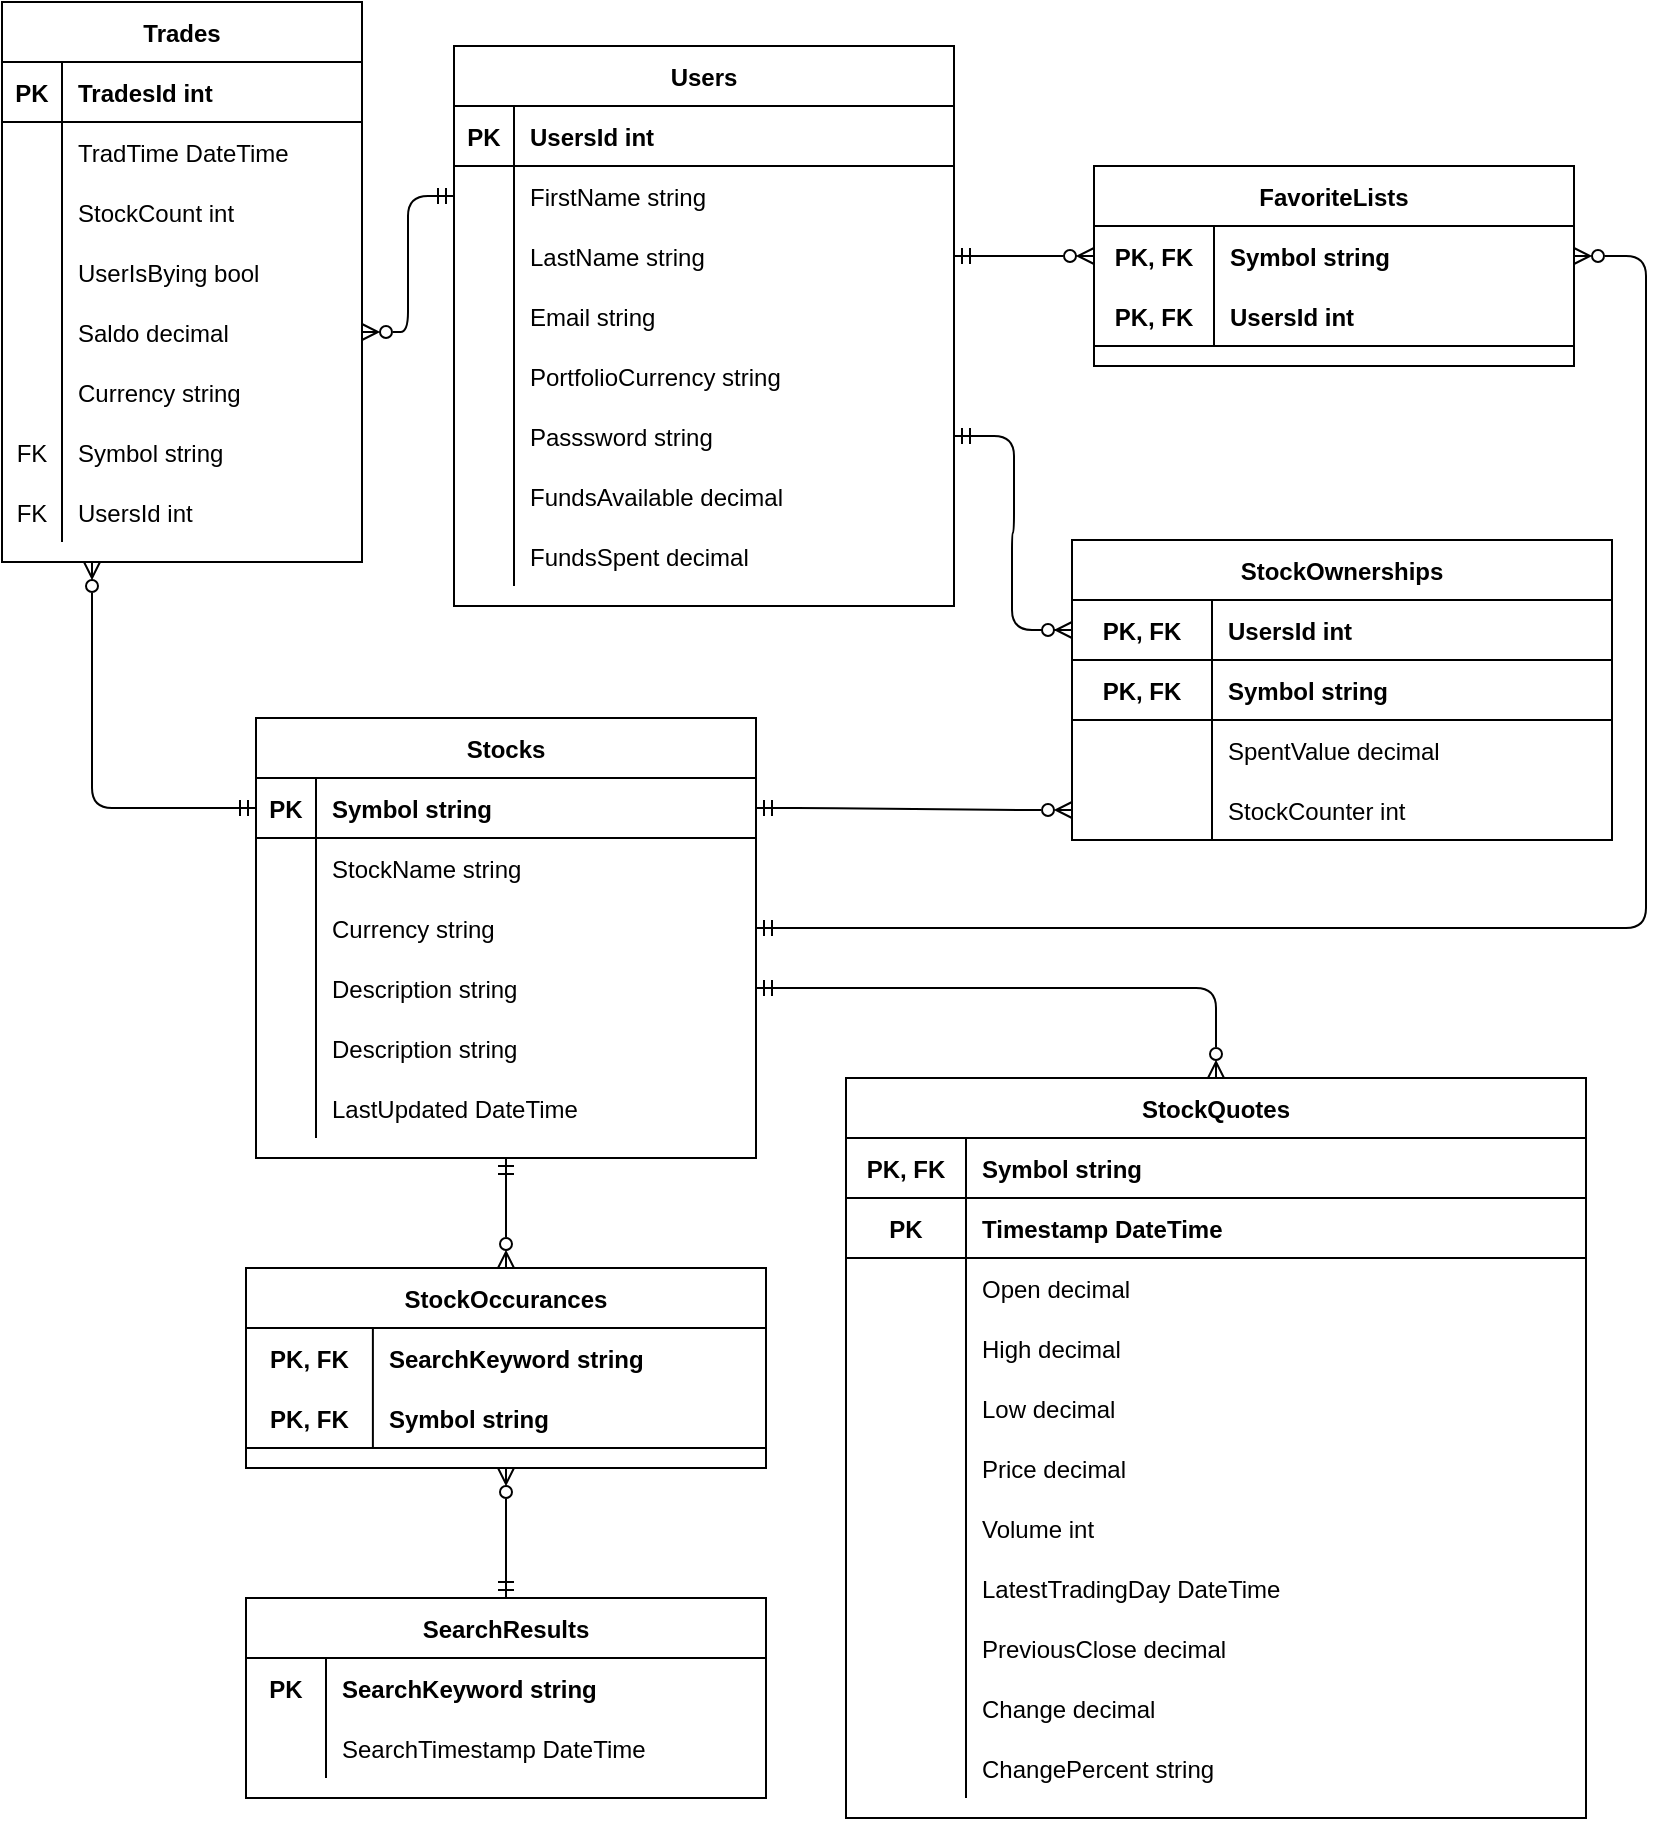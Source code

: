 <mxfile version="19.0.2" type="device" pages="3"><diagram id="R2lEEEUBdFMjLlhIrx00" name="Page-1"><mxGraphModel dx="1328" dy="948" grid="0" gridSize="10" guides="1" tooltips="1" connect="1" arrows="1" fold="1" page="1" pageScale="1" pageWidth="850" pageHeight="1100" math="0" shadow="0" extFonts="Permanent Marker^https://fonts.googleapis.com/css?family=Permanent+Marker"><root><mxCell id="0"/><mxCell id="1" parent="0"/><mxCell id="C-vyLk0tnHw3VtMMgP7b-1" value="" style="edgeStyle=entityRelationEdgeStyle;endArrow=ERzeroToMany;startArrow=ERmandOne;endFill=1;startFill=0;entryX=0;entryY=0.5;entryDx=0;entryDy=0;fontStyle=0;exitX=1;exitY=0.5;exitDx=0;exitDy=0;" parent="1" source="-KyEF3oeUORso4p4i2P6-8" target="C-vyLk0tnHw3VtMMgP7b-3" edge="1"><mxGeometry width="100" height="100" relative="1" as="geometry"><mxPoint x="437" y="683" as="sourcePoint"/><mxPoint x="537" y="583" as="targetPoint"/></mxGeometry></mxCell><mxCell id="C-vyLk0tnHw3VtMMgP7b-12" value="" style="edgeStyle=entityRelationEdgeStyle;endArrow=ERmandOne;startArrow=ERzeroToMany;endFill=0;startFill=0;fontStyle=0;exitX=0;exitY=0.5;exitDx=0;exitDy=0;entryX=1;entryY=0.5;entryDx=0;entryDy=0;" parent="1" source="C-vyLk0tnHw3VtMMgP7b-6" target="C-vyLk0tnHw3VtMMgP7b-14" edge="1"><mxGeometry width="100" height="100" relative="1" as="geometry"><mxPoint x="497" y="143" as="sourcePoint"/><mxPoint x="557" y="168" as="targetPoint"/></mxGeometry></mxCell><mxCell id="C-vyLk0tnHw3VtMMgP7b-2" value="StockOwnerships" style="shape=table;startSize=30;container=1;collapsible=1;childLayout=tableLayout;fixedRows=1;rowLines=0;fontStyle=1;align=center;resizeLast=1;" parent="1" vertex="1"><mxGeometry x="550" y="324" width="270" height="150" as="geometry"/></mxCell><mxCell id="C-vyLk0tnHw3VtMMgP7b-3" value="" style="shape=partialRectangle;collapsible=0;dropTarget=0;pointerEvents=0;fillColor=none;points=[[0,0.5],[1,0.5]];portConstraint=eastwest;top=0;left=0;right=0;bottom=1;fontStyle=0" parent="C-vyLk0tnHw3VtMMgP7b-2" vertex="1"><mxGeometry y="30" width="270" height="30" as="geometry"/></mxCell><mxCell id="C-vyLk0tnHw3VtMMgP7b-4" value="PK, FK" style="shape=partialRectangle;overflow=hidden;connectable=0;fillColor=none;top=0;left=0;bottom=0;right=0;fontStyle=1;" parent="C-vyLk0tnHw3VtMMgP7b-3" vertex="1"><mxGeometry width="70" height="30" as="geometry"><mxRectangle width="70" height="30" as="alternateBounds"/></mxGeometry></mxCell><mxCell id="C-vyLk0tnHw3VtMMgP7b-5" value="UsersId int " style="shape=partialRectangle;overflow=hidden;connectable=0;fillColor=none;top=0;left=0;bottom=0;right=0;align=left;spacingLeft=6;fontStyle=1;" parent="C-vyLk0tnHw3VtMMgP7b-3" vertex="1"><mxGeometry x="70" width="200" height="30" as="geometry"><mxRectangle width="200" height="30" as="alternateBounds"/></mxGeometry></mxCell><mxCell id="0sE5s144yUftGXnae3uS-11" value="" style="shape=tableRow;horizontal=0;startSize=0;swimlaneHead=0;swimlaneBody=0;fillColor=none;collapsible=0;dropTarget=0;points=[[0,0.5],[1,0.5]];portConstraint=eastwest;top=0;left=0;right=0;bottom=1;fontStyle=0" parent="C-vyLk0tnHw3VtMMgP7b-2" vertex="1"><mxGeometry y="60" width="270" height="30" as="geometry"/></mxCell><mxCell id="0sE5s144yUftGXnae3uS-12" value="PK, FK" style="shape=partialRectangle;connectable=0;fillColor=none;top=0;left=0;bottom=0;right=0;fontStyle=1;overflow=hidden;" parent="0sE5s144yUftGXnae3uS-11" vertex="1"><mxGeometry width="70" height="30" as="geometry"><mxRectangle width="70" height="30" as="alternateBounds"/></mxGeometry></mxCell><mxCell id="0sE5s144yUftGXnae3uS-13" value="Symbol string" style="shape=partialRectangle;connectable=0;fillColor=none;top=0;left=0;bottom=0;right=0;align=left;spacingLeft=6;fontStyle=1;overflow=hidden;" parent="0sE5s144yUftGXnae3uS-11" vertex="1"><mxGeometry x="70" width="200" height="30" as="geometry"><mxRectangle width="200" height="30" as="alternateBounds"/></mxGeometry></mxCell><mxCell id="JmDh6k2Uh4PCVUrf1C8d-2" value="" style="shape=tableRow;horizontal=0;startSize=0;swimlaneHead=0;swimlaneBody=0;fillColor=none;collapsible=0;dropTarget=0;points=[[0,0.5],[1,0.5]];portConstraint=eastwest;top=0;left=0;right=0;bottom=0;fontStyle=0" parent="C-vyLk0tnHw3VtMMgP7b-2" vertex="1"><mxGeometry y="90" width="270" height="30" as="geometry"/></mxCell><mxCell id="JmDh6k2Uh4PCVUrf1C8d-3" value="" style="shape=partialRectangle;connectable=0;fillColor=none;top=0;left=0;bottom=0;right=0;editable=1;overflow=hidden;fontStyle=0" parent="JmDh6k2Uh4PCVUrf1C8d-2" vertex="1"><mxGeometry width="70" height="30" as="geometry"><mxRectangle width="70" height="30" as="alternateBounds"/></mxGeometry></mxCell><mxCell id="JmDh6k2Uh4PCVUrf1C8d-4" value="SpentValue decimal" style="shape=partialRectangle;connectable=0;fillColor=none;top=0;left=0;bottom=0;right=0;align=left;spacingLeft=6;overflow=hidden;fontStyle=0" parent="JmDh6k2Uh4PCVUrf1C8d-2" vertex="1"><mxGeometry x="70" width="200" height="30" as="geometry"><mxRectangle width="200" height="30" as="alternateBounds"/></mxGeometry></mxCell><mxCell id="C-vyLk0tnHw3VtMMgP7b-6" value="" style="shape=partialRectangle;collapsible=0;dropTarget=0;pointerEvents=0;fillColor=none;points=[[0,0.5],[1,0.5]];portConstraint=eastwest;top=0;left=0;right=0;bottom=0;fontStyle=0" parent="C-vyLk0tnHw3VtMMgP7b-2" vertex="1"><mxGeometry y="120" width="270" height="30" as="geometry"/></mxCell><mxCell id="C-vyLk0tnHw3VtMMgP7b-7" value="" style="shape=partialRectangle;overflow=hidden;connectable=0;fillColor=none;top=0;left=0;bottom=0;right=0;fontStyle=0" parent="C-vyLk0tnHw3VtMMgP7b-6" vertex="1"><mxGeometry width="70" height="30" as="geometry"><mxRectangle width="70" height="30" as="alternateBounds"/></mxGeometry></mxCell><mxCell id="C-vyLk0tnHw3VtMMgP7b-8" value="StockCounter int" style="shape=partialRectangle;overflow=hidden;connectable=0;fillColor=none;top=0;left=0;bottom=0;right=0;align=left;spacingLeft=6;fontStyle=0" parent="C-vyLk0tnHw3VtMMgP7b-6" vertex="1"><mxGeometry x="70" width="200" height="30" as="geometry"><mxRectangle width="200" height="30" as="alternateBounds"/></mxGeometry></mxCell><mxCell id="C-vyLk0tnHw3VtMMgP7b-13" value="Stocks" style="shape=table;startSize=30;container=1;collapsible=1;childLayout=tableLayout;fixedRows=1;rowLines=0;fontStyle=1;align=center;resizeLast=1;" parent="1" vertex="1"><mxGeometry x="142" y="413" width="250" height="220" as="geometry"/></mxCell><mxCell id="C-vyLk0tnHw3VtMMgP7b-14" value="" style="shape=partialRectangle;collapsible=0;dropTarget=0;pointerEvents=0;fillColor=none;points=[[0,0.5],[1,0.5]];portConstraint=eastwest;top=0;left=0;right=0;bottom=1;fontStyle=0" parent="C-vyLk0tnHw3VtMMgP7b-13" vertex="1"><mxGeometry y="30" width="250" height="30" as="geometry"/></mxCell><mxCell id="C-vyLk0tnHw3VtMMgP7b-15" value="PK" style="shape=partialRectangle;overflow=hidden;connectable=0;fillColor=none;top=0;left=0;bottom=0;right=0;fontStyle=1;" parent="C-vyLk0tnHw3VtMMgP7b-14" vertex="1"><mxGeometry width="30" height="30" as="geometry"><mxRectangle width="30" height="30" as="alternateBounds"/></mxGeometry></mxCell><mxCell id="C-vyLk0tnHw3VtMMgP7b-16" value="Symbol string" style="shape=partialRectangle;overflow=hidden;connectable=0;fillColor=none;top=0;left=0;bottom=0;right=0;align=left;spacingLeft=6;fontStyle=1;" parent="C-vyLk0tnHw3VtMMgP7b-14" vertex="1"><mxGeometry x="30" width="220" height="30" as="geometry"><mxRectangle width="220" height="30" as="alternateBounds"/></mxGeometry></mxCell><mxCell id="C-vyLk0tnHw3VtMMgP7b-17" value="" style="shape=partialRectangle;collapsible=0;dropTarget=0;pointerEvents=0;fillColor=none;points=[[0,0.5],[1,0.5]];portConstraint=eastwest;top=0;left=0;right=0;bottom=0;fontStyle=0" parent="C-vyLk0tnHw3VtMMgP7b-13" vertex="1"><mxGeometry y="60" width="250" height="30" as="geometry"/></mxCell><mxCell id="C-vyLk0tnHw3VtMMgP7b-18" value="" style="shape=partialRectangle;overflow=hidden;connectable=0;fillColor=none;top=0;left=0;bottom=0;right=0;fontStyle=0" parent="C-vyLk0tnHw3VtMMgP7b-17" vertex="1"><mxGeometry width="30" height="30" as="geometry"><mxRectangle width="30" height="30" as="alternateBounds"/></mxGeometry></mxCell><mxCell id="C-vyLk0tnHw3VtMMgP7b-19" value="StockName string" style="shape=partialRectangle;overflow=hidden;connectable=0;fillColor=none;top=0;left=0;bottom=0;right=0;align=left;spacingLeft=6;fontStyle=0" parent="C-vyLk0tnHw3VtMMgP7b-17" vertex="1"><mxGeometry x="30" width="220" height="30" as="geometry"><mxRectangle width="220" height="30" as="alternateBounds"/></mxGeometry></mxCell><mxCell id="JmDh6k2Uh4PCVUrf1C8d-5" value="" style="shape=tableRow;horizontal=0;startSize=0;swimlaneHead=0;swimlaneBody=0;fillColor=none;collapsible=0;dropTarget=0;points=[[0,0.5],[1,0.5]];portConstraint=eastwest;top=0;left=0;right=0;bottom=0;fontStyle=0" parent="C-vyLk0tnHw3VtMMgP7b-13" vertex="1"><mxGeometry y="90" width="250" height="30" as="geometry"/></mxCell><mxCell id="JmDh6k2Uh4PCVUrf1C8d-6" value="" style="shape=partialRectangle;connectable=0;fillColor=none;top=0;left=0;bottom=0;right=0;editable=1;overflow=hidden;fontStyle=0" parent="JmDh6k2Uh4PCVUrf1C8d-5" vertex="1"><mxGeometry width="30" height="30" as="geometry"><mxRectangle width="30" height="30" as="alternateBounds"/></mxGeometry></mxCell><mxCell id="JmDh6k2Uh4PCVUrf1C8d-7" value="Currency string" style="shape=partialRectangle;connectable=0;fillColor=none;top=0;left=0;bottom=0;right=0;align=left;spacingLeft=6;overflow=hidden;fontStyle=0" parent="JmDh6k2Uh4PCVUrf1C8d-5" vertex="1"><mxGeometry x="30" width="220" height="30" as="geometry"><mxRectangle width="220" height="30" as="alternateBounds"/></mxGeometry></mxCell><mxCell id="C-vyLk0tnHw3VtMMgP7b-20" value="" style="shape=partialRectangle;collapsible=0;dropTarget=0;pointerEvents=0;fillColor=none;points=[[0,0.5],[1,0.5]];portConstraint=eastwest;top=0;left=0;right=0;bottom=0;fontStyle=0" parent="C-vyLk0tnHw3VtMMgP7b-13" vertex="1"><mxGeometry y="120" width="250" height="30" as="geometry"/></mxCell><mxCell id="C-vyLk0tnHw3VtMMgP7b-21" value="" style="shape=partialRectangle;overflow=hidden;connectable=0;fillColor=none;top=0;left=0;bottom=0;right=0;fontStyle=0" parent="C-vyLk0tnHw3VtMMgP7b-20" vertex="1"><mxGeometry width="30" height="30" as="geometry"><mxRectangle width="30" height="30" as="alternateBounds"/></mxGeometry></mxCell><mxCell id="C-vyLk0tnHw3VtMMgP7b-22" value="Description string" style="shape=partialRectangle;overflow=hidden;connectable=0;fillColor=none;top=0;left=0;bottom=0;right=0;align=left;spacingLeft=6;fontStyle=0" parent="C-vyLk0tnHw3VtMMgP7b-20" vertex="1"><mxGeometry x="30" width="220" height="30" as="geometry"><mxRectangle width="220" height="30" as="alternateBounds"/></mxGeometry></mxCell><mxCell id="JmDh6k2Uh4PCVUrf1C8d-11" value="" style="shape=partialRectangle;collapsible=0;dropTarget=0;pointerEvents=0;fillColor=none;points=[[0,0.5],[1,0.5]];portConstraint=eastwest;top=0;left=0;right=0;bottom=0;fontStyle=0" parent="C-vyLk0tnHw3VtMMgP7b-13" vertex="1"><mxGeometry y="150" width="250" height="30" as="geometry"/></mxCell><mxCell id="JmDh6k2Uh4PCVUrf1C8d-12" value="" style="shape=partialRectangle;overflow=hidden;connectable=0;fillColor=none;top=0;left=0;bottom=0;right=0;fontStyle=0" parent="JmDh6k2Uh4PCVUrf1C8d-11" vertex="1"><mxGeometry width="30" height="30" as="geometry"><mxRectangle width="30" height="30" as="alternateBounds"/></mxGeometry></mxCell><mxCell id="JmDh6k2Uh4PCVUrf1C8d-13" value="Description string" style="shape=partialRectangle;overflow=hidden;connectable=0;fillColor=none;top=0;left=0;bottom=0;right=0;align=left;spacingLeft=6;fontStyle=0" parent="JmDh6k2Uh4PCVUrf1C8d-11" vertex="1"><mxGeometry x="30" width="220" height="30" as="geometry"><mxRectangle width="220" height="30" as="alternateBounds"/></mxGeometry></mxCell><mxCell id="JmDh6k2Uh4PCVUrf1C8d-8" value="" style="shape=tableRow;horizontal=0;startSize=0;swimlaneHead=0;swimlaneBody=0;fillColor=none;collapsible=0;dropTarget=0;points=[[0,0.5],[1,0.5]];portConstraint=eastwest;top=0;left=0;right=0;bottom=0;fontStyle=0" parent="C-vyLk0tnHw3VtMMgP7b-13" vertex="1"><mxGeometry y="180" width="250" height="30" as="geometry"/></mxCell><mxCell id="JmDh6k2Uh4PCVUrf1C8d-9" value="" style="shape=partialRectangle;connectable=0;fillColor=none;top=0;left=0;bottom=0;right=0;editable=1;overflow=hidden;fontStyle=0" parent="JmDh6k2Uh4PCVUrf1C8d-8" vertex="1"><mxGeometry width="30" height="30" as="geometry"><mxRectangle width="30" height="30" as="alternateBounds"/></mxGeometry></mxCell><mxCell id="JmDh6k2Uh4PCVUrf1C8d-10" value="LastUpdated DateTime" style="shape=partialRectangle;connectable=0;fillColor=none;top=0;left=0;bottom=0;right=0;align=left;spacingLeft=6;overflow=hidden;fontStyle=0" parent="JmDh6k2Uh4PCVUrf1C8d-8" vertex="1"><mxGeometry x="30" width="220" height="30" as="geometry"><mxRectangle width="220" height="30" as="alternateBounds"/></mxGeometry></mxCell><mxCell id="C-vyLk0tnHw3VtMMgP7b-23" value="Users" style="shape=table;startSize=30;container=1;collapsible=1;childLayout=tableLayout;fixedRows=1;rowLines=0;fontStyle=1;align=center;resizeLast=1;" parent="1" vertex="1"><mxGeometry x="241" y="77" width="250" height="280" as="geometry"/></mxCell><mxCell id="C-vyLk0tnHw3VtMMgP7b-24" value="" style="shape=partialRectangle;collapsible=0;dropTarget=0;pointerEvents=0;fillColor=none;points=[[0,0.5],[1,0.5]];portConstraint=eastwest;top=0;left=0;right=0;bottom=1;fontStyle=0" parent="C-vyLk0tnHw3VtMMgP7b-23" vertex="1"><mxGeometry y="30" width="250" height="30" as="geometry"/></mxCell><mxCell id="C-vyLk0tnHw3VtMMgP7b-25" value="PK" style="shape=partialRectangle;overflow=hidden;connectable=0;fillColor=none;top=0;left=0;bottom=0;right=0;fontStyle=1;" parent="C-vyLk0tnHw3VtMMgP7b-24" vertex="1"><mxGeometry width="30" height="30" as="geometry"><mxRectangle width="30" height="30" as="alternateBounds"/></mxGeometry></mxCell><mxCell id="C-vyLk0tnHw3VtMMgP7b-26" value="UsersId int" style="shape=partialRectangle;overflow=hidden;connectable=0;fillColor=none;top=0;left=0;bottom=0;right=0;align=left;spacingLeft=6;fontStyle=1;" parent="C-vyLk0tnHw3VtMMgP7b-24" vertex="1"><mxGeometry x="30" width="220" height="30" as="geometry"><mxRectangle width="220" height="30" as="alternateBounds"/></mxGeometry></mxCell><mxCell id="C-vyLk0tnHw3VtMMgP7b-27" value="" style="shape=partialRectangle;collapsible=0;dropTarget=0;pointerEvents=0;fillColor=none;points=[[0,0.5],[1,0.5]];portConstraint=eastwest;top=0;left=0;right=0;bottom=0;fontStyle=0" parent="C-vyLk0tnHw3VtMMgP7b-23" vertex="1"><mxGeometry y="60" width="250" height="30" as="geometry"/></mxCell><mxCell id="C-vyLk0tnHw3VtMMgP7b-28" value="" style="shape=partialRectangle;overflow=hidden;connectable=0;fillColor=none;top=0;left=0;bottom=0;right=0;fontStyle=0" parent="C-vyLk0tnHw3VtMMgP7b-27" vertex="1"><mxGeometry width="30" height="30" as="geometry"><mxRectangle width="30" height="30" as="alternateBounds"/></mxGeometry></mxCell><mxCell id="C-vyLk0tnHw3VtMMgP7b-29" value="FirstName string" style="shape=partialRectangle;overflow=hidden;connectable=0;fillColor=none;top=0;left=0;bottom=0;right=0;align=left;spacingLeft=6;fontStyle=0" parent="C-vyLk0tnHw3VtMMgP7b-27" vertex="1"><mxGeometry x="30" width="220" height="30" as="geometry"><mxRectangle width="220" height="30" as="alternateBounds"/></mxGeometry></mxCell><mxCell id="0sE5s144yUftGXnae3uS-1" value="" style="shape=tableRow;horizontal=0;startSize=0;swimlaneHead=0;swimlaneBody=0;fillColor=none;collapsible=0;dropTarget=0;points=[[0,0.5],[1,0.5]];portConstraint=eastwest;top=0;left=0;right=0;bottom=0;fontStyle=0" parent="C-vyLk0tnHw3VtMMgP7b-23" vertex="1"><mxGeometry y="90" width="250" height="30" as="geometry"/></mxCell><mxCell id="0sE5s144yUftGXnae3uS-2" value="" style="shape=partialRectangle;connectable=0;fillColor=none;top=0;left=0;bottom=0;right=0;editable=1;overflow=hidden;fontStyle=0" parent="0sE5s144yUftGXnae3uS-1" vertex="1"><mxGeometry width="30" height="30" as="geometry"><mxRectangle width="30" height="30" as="alternateBounds"/></mxGeometry></mxCell><mxCell id="0sE5s144yUftGXnae3uS-3" value="LastName string" style="shape=partialRectangle;connectable=0;fillColor=none;top=0;left=0;bottom=0;right=0;align=left;spacingLeft=6;overflow=hidden;fontStyle=0" parent="0sE5s144yUftGXnae3uS-1" vertex="1"><mxGeometry x="30" width="220" height="30" as="geometry"><mxRectangle width="220" height="30" as="alternateBounds"/></mxGeometry></mxCell><mxCell id="-KyEF3oeUORso4p4i2P6-2" value="" style="shape=tableRow;horizontal=0;startSize=0;swimlaneHead=0;swimlaneBody=0;fillColor=none;collapsible=0;dropTarget=0;points=[[0,0.5],[1,0.5]];portConstraint=eastwest;top=0;left=0;right=0;bottom=0;rounded=0;fontStyle=0" parent="C-vyLk0tnHw3VtMMgP7b-23" vertex="1"><mxGeometry y="120" width="250" height="30" as="geometry"/></mxCell><mxCell id="-KyEF3oeUORso4p4i2P6-3" value="" style="shape=partialRectangle;connectable=0;fillColor=none;top=0;left=0;bottom=0;right=0;editable=1;overflow=hidden;rounded=0;fontStyle=0" parent="-KyEF3oeUORso4p4i2P6-2" vertex="1"><mxGeometry width="30" height="30" as="geometry"><mxRectangle width="30" height="30" as="alternateBounds"/></mxGeometry></mxCell><mxCell id="-KyEF3oeUORso4p4i2P6-4" value="Email string" style="shape=partialRectangle;connectable=0;fillColor=none;top=0;left=0;bottom=0;right=0;align=left;spacingLeft=6;overflow=hidden;rounded=0;fontStyle=0" parent="-KyEF3oeUORso4p4i2P6-2" vertex="1"><mxGeometry x="30" width="220" height="30" as="geometry"><mxRectangle width="220" height="30" as="alternateBounds"/></mxGeometry></mxCell><mxCell id="-KyEF3oeUORso4p4i2P6-5" value="" style="shape=tableRow;horizontal=0;startSize=0;swimlaneHead=0;swimlaneBody=0;fillColor=none;collapsible=0;dropTarget=0;points=[[0,0.5],[1,0.5]];portConstraint=eastwest;top=0;left=0;right=0;bottom=0;rounded=0;fontStyle=0" parent="C-vyLk0tnHw3VtMMgP7b-23" vertex="1"><mxGeometry y="150" width="250" height="30" as="geometry"/></mxCell><mxCell id="-KyEF3oeUORso4p4i2P6-6" value="" style="shape=partialRectangle;connectable=0;fillColor=none;top=0;left=0;bottom=0;right=0;editable=1;overflow=hidden;rounded=0;fontStyle=0" parent="-KyEF3oeUORso4p4i2P6-5" vertex="1"><mxGeometry width="30" height="30" as="geometry"><mxRectangle width="30" height="30" as="alternateBounds"/></mxGeometry></mxCell><mxCell id="-KyEF3oeUORso4p4i2P6-7" value="PortfolioCurrency string" style="shape=partialRectangle;connectable=0;fillColor=none;top=0;left=0;bottom=0;right=0;align=left;spacingLeft=6;overflow=hidden;rounded=0;fontStyle=0" parent="-KyEF3oeUORso4p4i2P6-5" vertex="1"><mxGeometry x="30" width="220" height="30" as="geometry"><mxRectangle width="220" height="30" as="alternateBounds"/></mxGeometry></mxCell><mxCell id="-KyEF3oeUORso4p4i2P6-8" value="" style="shape=tableRow;horizontal=0;startSize=0;swimlaneHead=0;swimlaneBody=0;fillColor=none;collapsible=0;dropTarget=0;points=[[0,0.5],[1,0.5]];portConstraint=eastwest;top=0;left=0;right=0;bottom=0;rounded=0;fontStyle=0" parent="C-vyLk0tnHw3VtMMgP7b-23" vertex="1"><mxGeometry y="180" width="250" height="30" as="geometry"/></mxCell><mxCell id="-KyEF3oeUORso4p4i2P6-9" value="" style="shape=partialRectangle;connectable=0;fillColor=none;top=0;left=0;bottom=0;right=0;editable=1;overflow=hidden;rounded=0;fontStyle=0" parent="-KyEF3oeUORso4p4i2P6-8" vertex="1"><mxGeometry width="30" height="30" as="geometry"><mxRectangle width="30" height="30" as="alternateBounds"/></mxGeometry></mxCell><mxCell id="-KyEF3oeUORso4p4i2P6-10" value="Passsword string" style="shape=partialRectangle;connectable=0;fillColor=none;top=0;left=0;bottom=0;right=0;align=left;spacingLeft=6;overflow=hidden;rounded=0;fontStyle=0" parent="-KyEF3oeUORso4p4i2P6-8" vertex="1"><mxGeometry x="30" width="220" height="30" as="geometry"><mxRectangle width="220" height="30" as="alternateBounds"/></mxGeometry></mxCell><mxCell id="0sE5s144yUftGXnae3uS-8" value="" style="shape=tableRow;horizontal=0;startSize=0;swimlaneHead=0;swimlaneBody=0;fillColor=none;collapsible=0;dropTarget=0;points=[[0,0.5],[1,0.5]];portConstraint=eastwest;top=0;left=0;right=0;bottom=0;fontStyle=0" parent="C-vyLk0tnHw3VtMMgP7b-23" vertex="1"><mxGeometry y="210" width="250" height="30" as="geometry"/></mxCell><mxCell id="0sE5s144yUftGXnae3uS-9" value="" style="shape=partialRectangle;connectable=0;fillColor=none;top=0;left=0;bottom=0;right=0;editable=1;overflow=hidden;fontStyle=0" parent="0sE5s144yUftGXnae3uS-8" vertex="1"><mxGeometry width="30" height="30" as="geometry"><mxRectangle width="30" height="30" as="alternateBounds"/></mxGeometry></mxCell><mxCell id="0sE5s144yUftGXnae3uS-10" value="FundsAvailable decimal" style="shape=partialRectangle;connectable=0;fillColor=none;top=0;left=0;bottom=0;right=0;align=left;spacingLeft=6;overflow=hidden;fontStyle=0" parent="0sE5s144yUftGXnae3uS-8" vertex="1"><mxGeometry x="30" width="220" height="30" as="geometry"><mxRectangle width="220" height="30" as="alternateBounds"/></mxGeometry></mxCell><mxCell id="0sE5s144yUftGXnae3uS-129" value="" style="shape=tableRow;horizontal=0;startSize=0;swimlaneHead=0;swimlaneBody=0;fillColor=none;collapsible=0;dropTarget=0;points=[[0,0.5],[1,0.5]];portConstraint=eastwest;top=0;left=0;right=0;bottom=0;rounded=0;fontStyle=0" parent="C-vyLk0tnHw3VtMMgP7b-23" vertex="1"><mxGeometry y="240" width="250" height="30" as="geometry"/></mxCell><mxCell id="0sE5s144yUftGXnae3uS-130" value="" style="shape=partialRectangle;connectable=0;fillColor=none;top=0;left=0;bottom=0;right=0;editable=1;overflow=hidden;rounded=0;fontStyle=0" parent="0sE5s144yUftGXnae3uS-129" vertex="1"><mxGeometry width="30" height="30" as="geometry"><mxRectangle width="30" height="30" as="alternateBounds"/></mxGeometry></mxCell><mxCell id="0sE5s144yUftGXnae3uS-131" value="FundsSpent decimal" style="shape=partialRectangle;connectable=0;fillColor=none;top=0;left=0;bottom=0;right=0;align=left;spacingLeft=6;overflow=hidden;rounded=0;fontStyle=0" parent="0sE5s144yUftGXnae3uS-129" vertex="1"><mxGeometry x="30" width="220" height="30" as="geometry"><mxRectangle width="220" height="30" as="alternateBounds"/></mxGeometry></mxCell><mxCell id="0sE5s144yUftGXnae3uS-34" style="edgeStyle=orthogonalEdgeStyle;rounded=1;orthogonalLoop=1;jettySize=auto;html=1;exitX=0.5;exitY=0;exitDx=0;exitDy=0;entryX=1;entryY=0.5;entryDx=0;entryDy=0;startArrow=ERzeroToMany;startFill=0;endArrow=ERmandOne;endFill=0;fontStyle=0" parent="1" source="0sE5s144yUftGXnae3uS-18" target="C-vyLk0tnHw3VtMMgP7b-20" edge="1"><mxGeometry relative="1" as="geometry"/></mxCell><mxCell id="0sE5s144yUftGXnae3uS-18" value="StockQuotes" style="shape=table;startSize=30;container=1;collapsible=1;childLayout=tableLayout;fixedRows=1;rowLines=0;fontStyle=1;align=center;resizeLast=1;fillColor=none;" parent="1" vertex="1"><mxGeometry x="437" y="593" width="370" height="370" as="geometry"/></mxCell><mxCell id="0sE5s144yUftGXnae3uS-19" value="" style="shape=tableRow;horizontal=0;startSize=0;swimlaneHead=0;swimlaneBody=0;fillColor=none;collapsible=0;dropTarget=0;points=[[0,0.5],[1,0.5]];portConstraint=eastwest;top=0;left=0;right=0;bottom=1;fontStyle=0" parent="0sE5s144yUftGXnae3uS-18" vertex="1"><mxGeometry y="30" width="370" height="30" as="geometry"/></mxCell><mxCell id="0sE5s144yUftGXnae3uS-20" value="PK, FK" style="shape=partialRectangle;connectable=0;fillColor=none;top=0;left=0;bottom=0;right=0;fontStyle=1;overflow=hidden;" parent="0sE5s144yUftGXnae3uS-19" vertex="1"><mxGeometry width="60" height="30" as="geometry"><mxRectangle width="60" height="30" as="alternateBounds"/></mxGeometry></mxCell><mxCell id="0sE5s144yUftGXnae3uS-21" value="Symbol string" style="shape=partialRectangle;connectable=0;fillColor=none;top=0;left=0;bottom=0;right=0;align=left;spacingLeft=6;fontStyle=1;overflow=hidden;" parent="0sE5s144yUftGXnae3uS-19" vertex="1"><mxGeometry x="60" width="310" height="30" as="geometry"><mxRectangle width="310" height="30" as="alternateBounds"/></mxGeometry></mxCell><mxCell id="0sE5s144yUftGXnae3uS-31" value="" style="shape=tableRow;horizontal=0;startSize=0;swimlaneHead=0;swimlaneBody=0;fillColor=none;collapsible=0;dropTarget=0;points=[[0,0.5],[1,0.5]];portConstraint=eastwest;top=0;left=0;right=0;bottom=1;fontStyle=0" parent="0sE5s144yUftGXnae3uS-18" vertex="1"><mxGeometry y="60" width="370" height="30" as="geometry"/></mxCell><mxCell id="0sE5s144yUftGXnae3uS-32" value="PK" style="shape=partialRectangle;connectable=0;fillColor=none;top=0;left=0;bottom=0;right=0;fontStyle=1;overflow=hidden;" parent="0sE5s144yUftGXnae3uS-31" vertex="1"><mxGeometry width="60" height="30" as="geometry"><mxRectangle width="60" height="30" as="alternateBounds"/></mxGeometry></mxCell><mxCell id="0sE5s144yUftGXnae3uS-33" value="Timestamp DateTime" style="shape=partialRectangle;connectable=0;fillColor=none;top=0;left=0;bottom=0;right=0;align=left;spacingLeft=6;fontStyle=1;overflow=hidden;" parent="0sE5s144yUftGXnae3uS-31" vertex="1"><mxGeometry x="60" width="310" height="30" as="geometry"><mxRectangle width="310" height="30" as="alternateBounds"/></mxGeometry></mxCell><mxCell id="0sE5s144yUftGXnae3uS-132" value="" style="shape=tableRow;horizontal=0;startSize=0;swimlaneHead=0;swimlaneBody=0;fillColor=none;collapsible=0;dropTarget=0;points=[[0,0.5],[1,0.5]];portConstraint=eastwest;top=0;left=0;right=0;bottom=0;rounded=0;fontStyle=0" parent="0sE5s144yUftGXnae3uS-18" vertex="1"><mxGeometry y="90" width="370" height="30" as="geometry"/></mxCell><mxCell id="0sE5s144yUftGXnae3uS-133" value="" style="shape=partialRectangle;connectable=0;fillColor=none;top=0;left=0;bottom=0;right=0;editable=1;overflow=hidden;rounded=0;fontStyle=0" parent="0sE5s144yUftGXnae3uS-132" vertex="1"><mxGeometry width="60" height="30" as="geometry"><mxRectangle width="60" height="30" as="alternateBounds"/></mxGeometry></mxCell><mxCell id="0sE5s144yUftGXnae3uS-134" value="Open decimal" style="shape=partialRectangle;connectable=0;fillColor=none;top=0;left=0;bottom=0;right=0;align=left;spacingLeft=6;overflow=hidden;rounded=0;fontStyle=0" parent="0sE5s144yUftGXnae3uS-132" vertex="1"><mxGeometry x="60" width="310" height="30" as="geometry"><mxRectangle width="310" height="30" as="alternateBounds"/></mxGeometry></mxCell><mxCell id="JmDh6k2Uh4PCVUrf1C8d-15" value="" style="shape=tableRow;horizontal=0;startSize=0;swimlaneHead=0;swimlaneBody=0;fillColor=none;collapsible=0;dropTarget=0;points=[[0,0.5],[1,0.5]];portConstraint=eastwest;top=0;left=0;right=0;bottom=0;fontStyle=0" parent="0sE5s144yUftGXnae3uS-18" vertex="1"><mxGeometry y="120" width="370" height="30" as="geometry"/></mxCell><mxCell id="JmDh6k2Uh4PCVUrf1C8d-16" value="" style="shape=partialRectangle;connectable=0;fillColor=none;top=0;left=0;bottom=0;right=0;editable=1;overflow=hidden;fontStyle=0" parent="JmDh6k2Uh4PCVUrf1C8d-15" vertex="1"><mxGeometry width="60" height="30" as="geometry"><mxRectangle width="60" height="30" as="alternateBounds"/></mxGeometry></mxCell><mxCell id="JmDh6k2Uh4PCVUrf1C8d-17" value="High decimal" style="shape=partialRectangle;connectable=0;fillColor=none;top=0;left=0;bottom=0;right=0;align=left;spacingLeft=6;overflow=hidden;fontStyle=0" parent="JmDh6k2Uh4PCVUrf1C8d-15" vertex="1"><mxGeometry x="60" width="310" height="30" as="geometry"><mxRectangle width="310" height="30" as="alternateBounds"/></mxGeometry></mxCell><mxCell id="JmDh6k2Uh4PCVUrf1C8d-18" value="" style="shape=tableRow;horizontal=0;startSize=0;swimlaneHead=0;swimlaneBody=0;fillColor=none;collapsible=0;dropTarget=0;points=[[0,0.5],[1,0.5]];portConstraint=eastwest;top=0;left=0;right=0;bottom=0;fontStyle=0" parent="0sE5s144yUftGXnae3uS-18" vertex="1"><mxGeometry y="150" width="370" height="30" as="geometry"/></mxCell><mxCell id="JmDh6k2Uh4PCVUrf1C8d-19" value="" style="shape=partialRectangle;connectable=0;fillColor=none;top=0;left=0;bottom=0;right=0;editable=1;overflow=hidden;fontStyle=0" parent="JmDh6k2Uh4PCVUrf1C8d-18" vertex="1"><mxGeometry width="60" height="30" as="geometry"><mxRectangle width="60" height="30" as="alternateBounds"/></mxGeometry></mxCell><mxCell id="JmDh6k2Uh4PCVUrf1C8d-20" value="Low decimal" style="shape=partialRectangle;connectable=0;fillColor=none;top=0;left=0;bottom=0;right=0;align=left;spacingLeft=6;overflow=hidden;fontStyle=0" parent="JmDh6k2Uh4PCVUrf1C8d-18" vertex="1"><mxGeometry x="60" width="310" height="30" as="geometry"><mxRectangle width="310" height="30" as="alternateBounds"/></mxGeometry></mxCell><mxCell id="JmDh6k2Uh4PCVUrf1C8d-21" value="" style="shape=tableRow;horizontal=0;startSize=0;swimlaneHead=0;swimlaneBody=0;fillColor=none;collapsible=0;dropTarget=0;points=[[0,0.5],[1,0.5]];portConstraint=eastwest;top=0;left=0;right=0;bottom=0;fontStyle=0" parent="0sE5s144yUftGXnae3uS-18" vertex="1"><mxGeometry y="180" width="370" height="30" as="geometry"/></mxCell><mxCell id="JmDh6k2Uh4PCVUrf1C8d-22" value="" style="shape=partialRectangle;connectable=0;fillColor=none;top=0;left=0;bottom=0;right=0;editable=1;overflow=hidden;fontStyle=0" parent="JmDh6k2Uh4PCVUrf1C8d-21" vertex="1"><mxGeometry width="60" height="30" as="geometry"><mxRectangle width="60" height="30" as="alternateBounds"/></mxGeometry></mxCell><mxCell id="JmDh6k2Uh4PCVUrf1C8d-23" value="Price decimal" style="shape=partialRectangle;connectable=0;fillColor=none;top=0;left=0;bottom=0;right=0;align=left;spacingLeft=6;overflow=hidden;fontStyle=0" parent="JmDh6k2Uh4PCVUrf1C8d-21" vertex="1"><mxGeometry x="60" width="310" height="30" as="geometry"><mxRectangle width="310" height="30" as="alternateBounds"/></mxGeometry></mxCell><mxCell id="JmDh6k2Uh4PCVUrf1C8d-24" value="" style="shape=tableRow;horizontal=0;startSize=0;swimlaneHead=0;swimlaneBody=0;fillColor=none;collapsible=0;dropTarget=0;points=[[0,0.5],[1,0.5]];portConstraint=eastwest;top=0;left=0;right=0;bottom=0;fontStyle=0" parent="0sE5s144yUftGXnae3uS-18" vertex="1"><mxGeometry y="210" width="370" height="30" as="geometry"/></mxCell><mxCell id="JmDh6k2Uh4PCVUrf1C8d-25" value="" style="shape=partialRectangle;connectable=0;fillColor=none;top=0;left=0;bottom=0;right=0;editable=1;overflow=hidden;fontStyle=0" parent="JmDh6k2Uh4PCVUrf1C8d-24" vertex="1"><mxGeometry width="60" height="30" as="geometry"><mxRectangle width="60" height="30" as="alternateBounds"/></mxGeometry></mxCell><mxCell id="JmDh6k2Uh4PCVUrf1C8d-26" value="Volume int" style="shape=partialRectangle;connectable=0;fillColor=none;top=0;left=0;bottom=0;right=0;align=left;spacingLeft=6;overflow=hidden;fontStyle=0" parent="JmDh6k2Uh4PCVUrf1C8d-24" vertex="1"><mxGeometry x="60" width="310" height="30" as="geometry"><mxRectangle width="310" height="30" as="alternateBounds"/></mxGeometry></mxCell><mxCell id="JmDh6k2Uh4PCVUrf1C8d-27" value="" style="shape=tableRow;horizontal=0;startSize=0;swimlaneHead=0;swimlaneBody=0;fillColor=none;collapsible=0;dropTarget=0;points=[[0,0.5],[1,0.5]];portConstraint=eastwest;top=0;left=0;right=0;bottom=0;fontStyle=0" parent="0sE5s144yUftGXnae3uS-18" vertex="1"><mxGeometry y="240" width="370" height="30" as="geometry"/></mxCell><mxCell id="JmDh6k2Uh4PCVUrf1C8d-28" value="" style="shape=partialRectangle;connectable=0;fillColor=none;top=0;left=0;bottom=0;right=0;editable=1;overflow=hidden;fontStyle=0" parent="JmDh6k2Uh4PCVUrf1C8d-27" vertex="1"><mxGeometry width="60" height="30" as="geometry"><mxRectangle width="60" height="30" as="alternateBounds"/></mxGeometry></mxCell><mxCell id="JmDh6k2Uh4PCVUrf1C8d-29" value="LatestTradingDay DateTime" style="shape=partialRectangle;connectable=0;fillColor=none;top=0;left=0;bottom=0;right=0;align=left;spacingLeft=6;overflow=hidden;fontStyle=0" parent="JmDh6k2Uh4PCVUrf1C8d-27" vertex="1"><mxGeometry x="60" width="310" height="30" as="geometry"><mxRectangle width="310" height="30" as="alternateBounds"/></mxGeometry></mxCell><mxCell id="JmDh6k2Uh4PCVUrf1C8d-30" value="" style="shape=tableRow;horizontal=0;startSize=0;swimlaneHead=0;swimlaneBody=0;fillColor=none;collapsible=0;dropTarget=0;points=[[0,0.5],[1,0.5]];portConstraint=eastwest;top=0;left=0;right=0;bottom=0;fontStyle=0" parent="0sE5s144yUftGXnae3uS-18" vertex="1"><mxGeometry y="270" width="370" height="30" as="geometry"/></mxCell><mxCell id="JmDh6k2Uh4PCVUrf1C8d-31" value="" style="shape=partialRectangle;connectable=0;fillColor=none;top=0;left=0;bottom=0;right=0;editable=1;overflow=hidden;fontStyle=0" parent="JmDh6k2Uh4PCVUrf1C8d-30" vertex="1"><mxGeometry width="60" height="30" as="geometry"><mxRectangle width="60" height="30" as="alternateBounds"/></mxGeometry></mxCell><mxCell id="JmDh6k2Uh4PCVUrf1C8d-32" value="PreviousClose decimal" style="shape=partialRectangle;connectable=0;fillColor=none;top=0;left=0;bottom=0;right=0;align=left;spacingLeft=6;overflow=hidden;fontStyle=0" parent="JmDh6k2Uh4PCVUrf1C8d-30" vertex="1"><mxGeometry x="60" width="310" height="30" as="geometry"><mxRectangle width="310" height="30" as="alternateBounds"/></mxGeometry></mxCell><mxCell id="JmDh6k2Uh4PCVUrf1C8d-33" value="" style="shape=tableRow;horizontal=0;startSize=0;swimlaneHead=0;swimlaneBody=0;fillColor=none;collapsible=0;dropTarget=0;points=[[0,0.5],[1,0.5]];portConstraint=eastwest;top=0;left=0;right=0;bottom=0;fontStyle=0" parent="0sE5s144yUftGXnae3uS-18" vertex="1"><mxGeometry y="300" width="370" height="30" as="geometry"/></mxCell><mxCell id="JmDh6k2Uh4PCVUrf1C8d-34" value="" style="shape=partialRectangle;connectable=0;fillColor=none;top=0;left=0;bottom=0;right=0;editable=1;overflow=hidden;fontStyle=0" parent="JmDh6k2Uh4PCVUrf1C8d-33" vertex="1"><mxGeometry width="60" height="30" as="geometry"><mxRectangle width="60" height="30" as="alternateBounds"/></mxGeometry></mxCell><mxCell id="JmDh6k2Uh4PCVUrf1C8d-35" value="Change decimal" style="shape=partialRectangle;connectable=0;fillColor=none;top=0;left=0;bottom=0;right=0;align=left;spacingLeft=6;overflow=hidden;fontStyle=0" parent="JmDh6k2Uh4PCVUrf1C8d-33" vertex="1"><mxGeometry x="60" width="310" height="30" as="geometry"><mxRectangle width="310" height="30" as="alternateBounds"/></mxGeometry></mxCell><mxCell id="JmDh6k2Uh4PCVUrf1C8d-36" value="" style="shape=tableRow;horizontal=0;startSize=0;swimlaneHead=0;swimlaneBody=0;fillColor=none;collapsible=0;dropTarget=0;points=[[0,0.5],[1,0.5]];portConstraint=eastwest;top=0;left=0;right=0;bottom=0;fontStyle=0" parent="0sE5s144yUftGXnae3uS-18" vertex="1"><mxGeometry y="330" width="370" height="30" as="geometry"/></mxCell><mxCell id="JmDh6k2Uh4PCVUrf1C8d-37" value="" style="shape=partialRectangle;connectable=0;fillColor=none;top=0;left=0;bottom=0;right=0;editable=1;overflow=hidden;fontStyle=0" parent="JmDh6k2Uh4PCVUrf1C8d-36" vertex="1"><mxGeometry width="60" height="30" as="geometry"><mxRectangle width="60" height="30" as="alternateBounds"/></mxGeometry></mxCell><mxCell id="JmDh6k2Uh4PCVUrf1C8d-38" value="ChangePercent string" style="shape=partialRectangle;connectable=0;fillColor=none;top=0;left=0;bottom=0;right=0;align=left;spacingLeft=6;overflow=hidden;fontStyle=0" parent="JmDh6k2Uh4PCVUrf1C8d-36" vertex="1"><mxGeometry x="60" width="310" height="30" as="geometry"><mxRectangle width="310" height="30" as="alternateBounds"/></mxGeometry></mxCell><mxCell id="0sE5s144yUftGXnae3uS-35" value="SearchResults" style="shape=table;startSize=30;container=1;collapsible=1;childLayout=tableLayout;fixedRows=1;rowLines=0;fontStyle=1;align=center;resizeLast=1;fillColor=none;" parent="1" vertex="1"><mxGeometry x="137" y="853" width="260" height="100" as="geometry"/></mxCell><mxCell id="0sE5s144yUftGXnae3uS-36" value="" style="shape=tableRow;horizontal=0;startSize=0;swimlaneHead=0;swimlaneBody=0;fillColor=none;collapsible=0;dropTarget=0;points=[[0,0.5],[1,0.5]];portConstraint=eastwest;top=0;left=0;right=0;bottom=0;perimeterSpacing=0;swimlaneFillColor=none;swimlaneLine=1;rounded=0;fontStyle=0" parent="0sE5s144yUftGXnae3uS-35" vertex="1"><mxGeometry y="30" width="260" height="30" as="geometry"/></mxCell><mxCell id="0sE5s144yUftGXnae3uS-37" value="PK" style="shape=partialRectangle;connectable=0;fillColor=none;top=0;left=0;bottom=0;right=0;fontStyle=1;overflow=hidden;" parent="0sE5s144yUftGXnae3uS-36" vertex="1"><mxGeometry width="40" height="30" as="geometry"><mxRectangle width="40" height="30" as="alternateBounds"/></mxGeometry></mxCell><mxCell id="0sE5s144yUftGXnae3uS-38" value="SearchKeyword string" style="shape=partialRectangle;connectable=0;fillColor=none;top=0;left=0;bottom=0;right=0;align=left;spacingLeft=6;fontStyle=1;overflow=hidden;" parent="0sE5s144yUftGXnae3uS-36" vertex="1"><mxGeometry x="40" width="220" height="30" as="geometry"><mxRectangle width="220" height="30" as="alternateBounds"/></mxGeometry></mxCell><mxCell id="0sE5s144yUftGXnae3uS-42" value="" style="shape=tableRow;horizontal=0;startSize=0;swimlaneHead=0;swimlaneBody=0;fillColor=none;collapsible=0;dropTarget=0;points=[[0,0.5],[1,0.5]];portConstraint=eastwest;top=0;left=0;right=0;bottom=0;fontStyle=0" parent="0sE5s144yUftGXnae3uS-35" vertex="1"><mxGeometry y="60" width="260" height="30" as="geometry"/></mxCell><mxCell id="0sE5s144yUftGXnae3uS-43" value="" style="shape=partialRectangle;connectable=0;fillColor=none;top=0;left=0;bottom=0;right=0;editable=1;overflow=hidden;fontStyle=0" parent="0sE5s144yUftGXnae3uS-42" vertex="1"><mxGeometry width="40" height="30" as="geometry"><mxRectangle width="40" height="30" as="alternateBounds"/></mxGeometry></mxCell><mxCell id="0sE5s144yUftGXnae3uS-44" value="SearchTimestamp DateTime" style="shape=partialRectangle;connectable=0;fillColor=none;top=0;left=0;bottom=0;right=0;align=left;spacingLeft=6;overflow=hidden;fontStyle=0" parent="0sE5s144yUftGXnae3uS-42" vertex="1"><mxGeometry x="40" width="220" height="30" as="geometry"><mxRectangle width="220" height="30" as="alternateBounds"/></mxGeometry></mxCell><mxCell id="0sE5s144yUftGXnae3uS-75" style="edgeStyle=orthogonalEdgeStyle;rounded=0;orthogonalLoop=1;jettySize=auto;html=1;exitX=0.5;exitY=1;exitDx=0;exitDy=0;entryX=0.5;entryY=0;entryDx=0;entryDy=0;startArrow=ERzeroToMany;startFill=0;endArrow=ERmandOne;endFill=0;fontStyle=0" parent="1" source="0sE5s144yUftGXnae3uS-61" target="0sE5s144yUftGXnae3uS-35" edge="1"><mxGeometry relative="1" as="geometry"/></mxCell><mxCell id="0sE5s144yUftGXnae3uS-61" value="StockOccurances" style="shape=table;startSize=30;container=1;collapsible=1;childLayout=tableLayout;fixedRows=1;rowLines=0;fontStyle=1;align=center;resizeLast=1;rounded=0;fillColor=none;" parent="1" vertex="1"><mxGeometry x="137" y="688" width="260" height="100" as="geometry"/></mxCell><mxCell id="0sE5s144yUftGXnae3uS-62" value="" style="shape=tableRow;horizontal=0;startSize=0;swimlaneHead=0;swimlaneBody=0;fillColor=none;collapsible=0;dropTarget=0;points=[[0,0.5],[1,0.5]];portConstraint=eastwest;top=0;left=0;right=0;bottom=0;rounded=0;fontStyle=0" parent="0sE5s144yUftGXnae3uS-61" vertex="1"><mxGeometry y="30" width="260" height="30" as="geometry"/></mxCell><mxCell id="0sE5s144yUftGXnae3uS-63" value="PK, FK" style="shape=partialRectangle;connectable=0;fillColor=none;top=0;left=0;bottom=0;right=0;fontStyle=1;overflow=hidden;rounded=0;" parent="0sE5s144yUftGXnae3uS-62" vertex="1"><mxGeometry width="63.444" height="30" as="geometry"><mxRectangle width="63.444" height="30" as="alternateBounds"/></mxGeometry></mxCell><mxCell id="0sE5s144yUftGXnae3uS-64" value="SearchKeyword string" style="shape=partialRectangle;connectable=0;fillColor=none;top=0;left=0;bottom=0;right=0;align=left;spacingLeft=6;fontStyle=1;overflow=hidden;rounded=0;" parent="0sE5s144yUftGXnae3uS-62" vertex="1"><mxGeometry x="63.444" width="196.556" height="30" as="geometry"><mxRectangle width="196.556" height="30" as="alternateBounds"/></mxGeometry></mxCell><mxCell id="0sE5s144yUftGXnae3uS-65" value="" style="shape=tableRow;horizontal=0;startSize=0;swimlaneHead=0;swimlaneBody=0;fillColor=none;collapsible=0;dropTarget=0;points=[[0,0.5],[1,0.5]];portConstraint=eastwest;top=0;left=0;right=0;bottom=1;rounded=0;fontStyle=0" parent="0sE5s144yUftGXnae3uS-61" vertex="1"><mxGeometry y="60" width="260" height="30" as="geometry"/></mxCell><mxCell id="0sE5s144yUftGXnae3uS-66" value="PK, FK" style="shape=partialRectangle;connectable=0;fillColor=none;top=0;left=0;bottom=0;right=0;fontStyle=1;overflow=hidden;rounded=0;" parent="0sE5s144yUftGXnae3uS-65" vertex="1"><mxGeometry width="63.444" height="30" as="geometry"><mxRectangle width="63.444" height="30" as="alternateBounds"/></mxGeometry></mxCell><mxCell id="0sE5s144yUftGXnae3uS-67" value="Symbol string" style="shape=partialRectangle;connectable=0;fillColor=none;top=0;left=0;bottom=0;right=0;align=left;spacingLeft=6;fontStyle=1;overflow=hidden;rounded=0;" parent="0sE5s144yUftGXnae3uS-65" vertex="1"><mxGeometry x="63.444" width="196.556" height="30" as="geometry"><mxRectangle width="196.556" height="30" as="alternateBounds"/></mxGeometry></mxCell><mxCell id="0sE5s144yUftGXnae3uS-74" style="edgeStyle=orthogonalEdgeStyle;rounded=1;orthogonalLoop=1;jettySize=auto;html=1;exitX=0.5;exitY=1;exitDx=0;exitDy=0;entryX=0.5;entryY=0;entryDx=0;entryDy=0;startArrow=ERmandOne;startFill=0;endArrow=ERzeroToMany;endFill=0;fontStyle=0" parent="1" source="C-vyLk0tnHw3VtMMgP7b-13" target="0sE5s144yUftGXnae3uS-61" edge="1"><mxGeometry relative="1" as="geometry"/></mxCell><mxCell id="0sE5s144yUftGXnae3uS-76" value="FavoriteLists" style="shape=table;startSize=30;container=1;collapsible=1;childLayout=tableLayout;fixedRows=1;rowLines=0;fontStyle=1;align=center;resizeLast=1;rounded=0;fillColor=none;" parent="1" vertex="1"><mxGeometry x="561" y="137" width="240" height="100" as="geometry"/></mxCell><mxCell id="0sE5s144yUftGXnae3uS-77" value="" style="shape=tableRow;horizontal=0;startSize=0;swimlaneHead=0;swimlaneBody=0;fillColor=none;collapsible=0;dropTarget=0;points=[[0,0.5],[1,0.5]];portConstraint=eastwest;top=0;left=0;right=0;bottom=0;rounded=0;fontStyle=0" parent="0sE5s144yUftGXnae3uS-76" vertex="1"><mxGeometry y="30" width="240" height="30" as="geometry"/></mxCell><mxCell id="0sE5s144yUftGXnae3uS-78" value="PK, FK" style="shape=partialRectangle;connectable=0;fillColor=none;top=0;left=0;bottom=0;right=0;fontStyle=1;overflow=hidden;rounded=0;" parent="0sE5s144yUftGXnae3uS-77" vertex="1"><mxGeometry width="60" height="30" as="geometry"><mxRectangle width="60" height="30" as="alternateBounds"/></mxGeometry></mxCell><mxCell id="0sE5s144yUftGXnae3uS-79" value="Symbol string" style="shape=partialRectangle;connectable=0;fillColor=none;top=0;left=0;bottom=0;right=0;align=left;spacingLeft=6;fontStyle=1;overflow=hidden;rounded=0;" parent="0sE5s144yUftGXnae3uS-77" vertex="1"><mxGeometry x="60" width="180" height="30" as="geometry"><mxRectangle width="180" height="30" as="alternateBounds"/></mxGeometry></mxCell><mxCell id="0sE5s144yUftGXnae3uS-80" value="" style="shape=tableRow;horizontal=0;startSize=0;swimlaneHead=0;swimlaneBody=0;fillColor=none;collapsible=0;dropTarget=0;points=[[0,0.5],[1,0.5]];portConstraint=eastwest;top=0;left=0;right=0;bottom=1;rounded=0;fontStyle=0" parent="0sE5s144yUftGXnae3uS-76" vertex="1"><mxGeometry y="60" width="240" height="30" as="geometry"/></mxCell><mxCell id="0sE5s144yUftGXnae3uS-81" value="PK, FK" style="shape=partialRectangle;connectable=0;fillColor=none;top=0;left=0;bottom=0;right=0;fontStyle=1;overflow=hidden;rounded=0;" parent="0sE5s144yUftGXnae3uS-80" vertex="1"><mxGeometry width="60" height="30" as="geometry"><mxRectangle width="60" height="30" as="alternateBounds"/></mxGeometry></mxCell><mxCell id="0sE5s144yUftGXnae3uS-82" value="UsersId int" style="shape=partialRectangle;connectable=0;fillColor=none;top=0;left=0;bottom=0;right=0;align=left;spacingLeft=6;fontStyle=1;overflow=hidden;rounded=0;" parent="0sE5s144yUftGXnae3uS-80" vertex="1"><mxGeometry x="60" width="180" height="30" as="geometry"><mxRectangle width="180" height="30" as="alternateBounds"/></mxGeometry></mxCell><mxCell id="0sE5s144yUftGXnae3uS-90" style="edgeStyle=orthogonalEdgeStyle;rounded=1;orthogonalLoop=1;jettySize=auto;html=1;exitX=0;exitY=0.5;exitDx=0;exitDy=0;entryX=1;entryY=0.5;entryDx=0;entryDy=0;startArrow=ERzeroToMany;startFill=0;endArrow=ERmandOne;endFill=0;fontStyle=0" parent="1" source="0sE5s144yUftGXnae3uS-77" target="0sE5s144yUftGXnae3uS-1" edge="1"><mxGeometry relative="1" as="geometry"/></mxCell><mxCell id="0sE5s144yUftGXnae3uS-91" style="edgeStyle=orthogonalEdgeStyle;rounded=1;orthogonalLoop=1;jettySize=auto;html=1;exitX=1;exitY=0.5;exitDx=0;exitDy=0;startArrow=ERzeroToMany;startFill=0;endArrow=ERmandOne;endFill=0;entryX=1;entryY=0.5;entryDx=0;entryDy=0;fontStyle=0" parent="1" source="0sE5s144yUftGXnae3uS-77" target="JmDh6k2Uh4PCVUrf1C8d-5" edge="1"><mxGeometry relative="1" as="geometry"><Array as="points"><mxPoint x="837" y="182"/><mxPoint x="837" y="518"/></Array><mxPoint x="672" y="-127" as="sourcePoint"/><mxPoint x="717" y="446" as="targetPoint"/></mxGeometry></mxCell><mxCell id="0sE5s144yUftGXnae3uS-105" value="Trades" style="shape=table;startSize=30;container=1;collapsible=1;childLayout=tableLayout;fixedRows=1;rowLines=0;fontStyle=1;align=center;resizeLast=1;rounded=0;fillColor=none;" parent="1" vertex="1"><mxGeometry x="15" y="55" width="180" height="280" as="geometry"/></mxCell><mxCell id="0sE5s144yUftGXnae3uS-106" value="" style="shape=tableRow;horizontal=0;startSize=0;swimlaneHead=0;swimlaneBody=0;fillColor=none;collapsible=0;dropTarget=0;points=[[0,0.5],[1,0.5]];portConstraint=eastwest;top=0;left=0;right=0;bottom=1;rounded=0;fontStyle=0" parent="0sE5s144yUftGXnae3uS-105" vertex="1"><mxGeometry y="30" width="180" height="30" as="geometry"/></mxCell><mxCell id="0sE5s144yUftGXnae3uS-107" value="PK" style="shape=partialRectangle;connectable=0;fillColor=none;top=0;left=0;bottom=0;right=0;fontStyle=1;overflow=hidden;rounded=0;" parent="0sE5s144yUftGXnae3uS-106" vertex="1"><mxGeometry width="30" height="30" as="geometry"><mxRectangle width="30" height="30" as="alternateBounds"/></mxGeometry></mxCell><mxCell id="0sE5s144yUftGXnae3uS-108" value="TradesId int" style="shape=partialRectangle;connectable=0;fillColor=none;top=0;left=0;bottom=0;right=0;align=left;spacingLeft=6;fontStyle=1;overflow=hidden;rounded=0;" parent="0sE5s144yUftGXnae3uS-106" vertex="1"><mxGeometry x="30" width="150" height="30" as="geometry"><mxRectangle width="150" height="30" as="alternateBounds"/></mxGeometry></mxCell><mxCell id="0sE5s144yUftGXnae3uS-109" value="" style="shape=tableRow;horizontal=0;startSize=0;swimlaneHead=0;swimlaneBody=0;fillColor=none;collapsible=0;dropTarget=0;points=[[0,0.5],[1,0.5]];portConstraint=eastwest;top=0;left=0;right=0;bottom=0;rounded=0;fontStyle=0" parent="0sE5s144yUftGXnae3uS-105" vertex="1"><mxGeometry y="60" width="180" height="30" as="geometry"/></mxCell><mxCell id="0sE5s144yUftGXnae3uS-110" value="" style="shape=partialRectangle;connectable=0;fillColor=none;top=0;left=0;bottom=0;right=0;editable=1;overflow=hidden;rounded=0;fontStyle=0" parent="0sE5s144yUftGXnae3uS-109" vertex="1"><mxGeometry width="30" height="30" as="geometry"><mxRectangle width="30" height="30" as="alternateBounds"/></mxGeometry></mxCell><mxCell id="0sE5s144yUftGXnae3uS-111" value="TradTime DateTime" style="shape=partialRectangle;connectable=0;fillColor=none;top=0;left=0;bottom=0;right=0;align=left;spacingLeft=6;overflow=hidden;rounded=0;fontStyle=0" parent="0sE5s144yUftGXnae3uS-109" vertex="1"><mxGeometry x="30" width="150" height="30" as="geometry"><mxRectangle width="150" height="30" as="alternateBounds"/></mxGeometry></mxCell><mxCell id="0sE5s144yUftGXnae3uS-112" value="" style="shape=tableRow;horizontal=0;startSize=0;swimlaneHead=0;swimlaneBody=0;fillColor=none;collapsible=0;dropTarget=0;points=[[0,0.5],[1,0.5]];portConstraint=eastwest;top=0;left=0;right=0;bottom=0;rounded=0;fontStyle=0" parent="0sE5s144yUftGXnae3uS-105" vertex="1"><mxGeometry y="90" width="180" height="30" as="geometry"/></mxCell><mxCell id="0sE5s144yUftGXnae3uS-113" value="" style="shape=partialRectangle;connectable=0;fillColor=none;top=0;left=0;bottom=0;right=0;editable=1;overflow=hidden;rounded=0;fontStyle=0" parent="0sE5s144yUftGXnae3uS-112" vertex="1"><mxGeometry width="30" height="30" as="geometry"><mxRectangle width="30" height="30" as="alternateBounds"/></mxGeometry></mxCell><mxCell id="0sE5s144yUftGXnae3uS-114" value="StockCount int" style="shape=partialRectangle;connectable=0;fillColor=none;top=0;left=0;bottom=0;right=0;align=left;spacingLeft=6;overflow=hidden;rounded=0;fontStyle=0" parent="0sE5s144yUftGXnae3uS-112" vertex="1"><mxGeometry x="30" width="150" height="30" as="geometry"><mxRectangle width="150" height="30" as="alternateBounds"/></mxGeometry></mxCell><mxCell id="JmDh6k2Uh4PCVUrf1C8d-39" value="" style="shape=tableRow;horizontal=0;startSize=0;swimlaneHead=0;swimlaneBody=0;fillColor=none;collapsible=0;dropTarget=0;points=[[0,0.5],[1,0.5]];portConstraint=eastwest;top=0;left=0;right=0;bottom=0;fontStyle=0" parent="0sE5s144yUftGXnae3uS-105" vertex="1"><mxGeometry y="120" width="180" height="30" as="geometry"/></mxCell><mxCell id="JmDh6k2Uh4PCVUrf1C8d-40" value="" style="shape=partialRectangle;connectable=0;fillColor=none;top=0;left=0;bottom=0;right=0;editable=1;overflow=hidden;fontStyle=0" parent="JmDh6k2Uh4PCVUrf1C8d-39" vertex="1"><mxGeometry width="30" height="30" as="geometry"><mxRectangle width="30" height="30" as="alternateBounds"/></mxGeometry></mxCell><mxCell id="JmDh6k2Uh4PCVUrf1C8d-41" value="UserIsBying bool" style="shape=partialRectangle;connectable=0;fillColor=none;top=0;left=0;bottom=0;right=0;align=left;spacingLeft=6;overflow=hidden;fontStyle=0" parent="JmDh6k2Uh4PCVUrf1C8d-39" vertex="1"><mxGeometry x="30" width="150" height="30" as="geometry"><mxRectangle width="150" height="30" as="alternateBounds"/></mxGeometry></mxCell><mxCell id="0sE5s144yUftGXnae3uS-115" value="" style="shape=tableRow;horizontal=0;startSize=0;swimlaneHead=0;swimlaneBody=0;fillColor=none;collapsible=0;dropTarget=0;points=[[0,0.5],[1,0.5]];portConstraint=eastwest;top=0;left=0;right=0;bottom=0;rounded=0;fontStyle=0" parent="0sE5s144yUftGXnae3uS-105" vertex="1"><mxGeometry y="150" width="180" height="30" as="geometry"/></mxCell><mxCell id="0sE5s144yUftGXnae3uS-116" value="" style="shape=partialRectangle;connectable=0;fillColor=none;top=0;left=0;bottom=0;right=0;editable=1;overflow=hidden;rounded=0;fontStyle=0" parent="0sE5s144yUftGXnae3uS-115" vertex="1"><mxGeometry width="30" height="30" as="geometry"><mxRectangle width="30" height="30" as="alternateBounds"/></mxGeometry></mxCell><mxCell id="0sE5s144yUftGXnae3uS-117" value="Saldo decimal" style="shape=partialRectangle;connectable=0;fillColor=none;top=0;left=0;bottom=0;right=0;align=left;spacingLeft=6;overflow=hidden;rounded=0;fontStyle=0" parent="0sE5s144yUftGXnae3uS-115" vertex="1"><mxGeometry x="30" width="150" height="30" as="geometry"><mxRectangle width="150" height="30" as="alternateBounds"/></mxGeometry></mxCell><mxCell id="JmDh6k2Uh4PCVUrf1C8d-42" value="" style="shape=tableRow;horizontal=0;startSize=0;swimlaneHead=0;swimlaneBody=0;fillColor=none;collapsible=0;dropTarget=0;points=[[0,0.5],[1,0.5]];portConstraint=eastwest;top=0;left=0;right=0;bottom=0;fontStyle=0" parent="0sE5s144yUftGXnae3uS-105" vertex="1"><mxGeometry y="180" width="180" height="30" as="geometry"/></mxCell><mxCell id="JmDh6k2Uh4PCVUrf1C8d-43" value="" style="shape=partialRectangle;connectable=0;fillColor=none;top=0;left=0;bottom=0;right=0;editable=1;overflow=hidden;fontStyle=0" parent="JmDh6k2Uh4PCVUrf1C8d-42" vertex="1"><mxGeometry width="30" height="30" as="geometry"><mxRectangle width="30" height="30" as="alternateBounds"/></mxGeometry></mxCell><mxCell id="JmDh6k2Uh4PCVUrf1C8d-44" value="Currency string" style="shape=partialRectangle;connectable=0;fillColor=none;top=0;left=0;bottom=0;right=0;align=left;spacingLeft=6;overflow=hidden;fontStyle=0" parent="JmDh6k2Uh4PCVUrf1C8d-42" vertex="1"><mxGeometry x="30" width="150" height="30" as="geometry"><mxRectangle width="150" height="30" as="alternateBounds"/></mxGeometry></mxCell><mxCell id="0sE5s144yUftGXnae3uS-122" value="" style="shape=tableRow;horizontal=0;startSize=0;swimlaneHead=0;swimlaneBody=0;fillColor=none;collapsible=0;dropTarget=0;points=[[0,0.5],[1,0.5]];portConstraint=eastwest;top=0;left=0;right=0;bottom=0;rounded=0;fontStyle=0" parent="0sE5s144yUftGXnae3uS-105" vertex="1"><mxGeometry y="210" width="180" height="30" as="geometry"/></mxCell><mxCell id="0sE5s144yUftGXnae3uS-123" value="FK" style="shape=partialRectangle;connectable=0;fillColor=none;top=0;left=0;bottom=0;right=0;fontStyle=0;overflow=hidden;rounded=0;" parent="0sE5s144yUftGXnae3uS-122" vertex="1"><mxGeometry width="30" height="30" as="geometry"><mxRectangle width="30" height="30" as="alternateBounds"/></mxGeometry></mxCell><mxCell id="0sE5s144yUftGXnae3uS-124" value="Symbol string" style="shape=partialRectangle;connectable=0;fillColor=none;top=0;left=0;bottom=0;right=0;align=left;spacingLeft=6;fontStyle=0;overflow=hidden;rounded=0;" parent="0sE5s144yUftGXnae3uS-122" vertex="1"><mxGeometry x="30" width="150" height="30" as="geometry"><mxRectangle width="150" height="30" as="alternateBounds"/></mxGeometry></mxCell><mxCell id="0sE5s144yUftGXnae3uS-125" value="" style="shape=tableRow;horizontal=0;startSize=0;swimlaneHead=0;swimlaneBody=0;fillColor=none;collapsible=0;dropTarget=0;points=[[0,0.5],[1,0.5]];portConstraint=eastwest;top=0;left=0;right=0;bottom=0;rounded=0;fontStyle=0" parent="0sE5s144yUftGXnae3uS-105" vertex="1"><mxGeometry y="240" width="180" height="30" as="geometry"/></mxCell><mxCell id="0sE5s144yUftGXnae3uS-126" value="FK" style="shape=partialRectangle;connectable=0;fillColor=none;top=0;left=0;bottom=0;right=0;fontStyle=0;overflow=hidden;rounded=0;" parent="0sE5s144yUftGXnae3uS-125" vertex="1"><mxGeometry width="30" height="30" as="geometry"><mxRectangle width="30" height="30" as="alternateBounds"/></mxGeometry></mxCell><mxCell id="0sE5s144yUftGXnae3uS-127" value="UsersId int" style="shape=partialRectangle;connectable=0;fillColor=none;top=0;left=0;bottom=0;right=0;align=left;spacingLeft=6;fontStyle=0;overflow=hidden;rounded=0;" parent="0sE5s144yUftGXnae3uS-125" vertex="1"><mxGeometry x="30" width="150" height="30" as="geometry"><mxRectangle width="150" height="30" as="alternateBounds"/></mxGeometry></mxCell><mxCell id="0sE5s144yUftGXnae3uS-128" style="edgeStyle=orthogonalEdgeStyle;rounded=1;orthogonalLoop=1;jettySize=auto;html=1;exitX=0;exitY=0.5;exitDx=0;exitDy=0;entryX=1;entryY=0.5;entryDx=0;entryDy=0;startArrow=ERmandOne;startFill=0;endArrow=ERzeroToMany;endFill=0;fontStyle=0" parent="1" source="C-vyLk0tnHw3VtMMgP7b-27" target="0sE5s144yUftGXnae3uS-115" edge="1"><mxGeometry relative="1" as="geometry"/></mxCell><mxCell id="JStwZJG7PQDkJ1_aM6iR-1" style="edgeStyle=orthogonalEdgeStyle;rounded=1;orthogonalLoop=1;jettySize=auto;html=1;exitX=0;exitY=0.5;exitDx=0;exitDy=0;entryX=0.25;entryY=1;entryDx=0;entryDy=0;startArrow=ERmandOne;startFill=0;endArrow=ERzeroToMany;endFill=0;fontStyle=0" parent="1" source="C-vyLk0tnHw3VtMMgP7b-14" target="0sE5s144yUftGXnae3uS-105" edge="1"><mxGeometry relative="1" as="geometry"/></mxCell></root></mxGraphModel></diagram><diagram id="i7N5U88f67dPI2ABIu6S" name="Page-2"><mxGraphModel dx="997" dy="711" grid="1" gridSize="10" guides="1" tooltips="1" connect="1" arrows="1" fold="1" page="1" pageScale="1" pageWidth="827" pageHeight="1169" math="0" shadow="0"><root><mxCell id="0"/><mxCell id="1" parent="0"/><mxCell id="CRh40JKPz4-t_aIEL0JJ-1" value="" style="rounded=0;whiteSpace=wrap;html=1;" parent="1" vertex="1"><mxGeometry x="100" y="70" width="200" height="520" as="geometry"/></mxCell><mxCell id="CRh40JKPz4-t_aIEL0JJ-2" value="Controller" style="text;html=1;strokeColor=none;fillColor=none;align=center;verticalAlign=middle;whiteSpace=wrap;rounded=0;" parent="1" vertex="1"><mxGeometry x="170" y="80" width="60" height="30" as="geometry"/></mxCell><mxCell id="CRh40JKPz4-t_aIEL0JJ-3" value="GetPortfolio(user_id, symbol)" style="text;html=1;strokeColor=none;fillColor=none;align=center;verticalAlign=middle;whiteSpace=wrap;rounded=0;" parent="1" vertex="1"><mxGeometry x="125" y="140" width="150" height="50" as="geometry"/></mxCell><mxCell id="CRh40JKPz4-t_aIEL0JJ-4" value="" style="rounded=0;whiteSpace=wrap;html=1;" parent="1" vertex="1"><mxGeometry x="380" y="70" width="220" height="520" as="geometry"/></mxCell><mxCell id="CRh40JKPz4-t_aIEL0JJ-5" value="Repository" style="text;html=1;strokeColor=none;fillColor=none;align=center;verticalAlign=middle;whiteSpace=wrap;rounded=0;" parent="1" vertex="1"><mxGeometry x="450" y="90" width="60" height="30" as="geometry"/></mxCell><mxCell id="CRh40JKPz4-t_aIEL0JJ-6" value="StockOwnerships" style="rounded=0;whiteSpace=wrap;html=1;" parent="1" vertex="1"><mxGeometry x="650" y="50" width="120" height="60" as="geometry"/></mxCell></root></mxGraphModel></diagram><diagram id="ZC2_RiUEhuuZ6cc2HTjv" name="Page-3"><mxGraphModel dx="997" dy="711" grid="1" gridSize="10" guides="1" tooltips="1" connect="1" arrows="1" fold="1" page="1" pageScale="1" pageWidth="827" pageHeight="1169" math="0" shadow="0"><root><mxCell id="0"/><mxCell id="1" parent="0"/><mxCell id="l_yOpXwi4JczflgoHWQR-2" value="Portfolio" style="swimlane;fontStyle=1;align=center;verticalAlign=top;childLayout=stackLayout;horizontal=1;startSize=26;horizontalStack=0;resizeParent=1;resizeParentMax=0;resizeLast=0;collapsible=1;marginBottom=0;" parent="1" vertex="1"><mxGeometry x="260" y="80" width="180" height="156" as="geometry"/></mxCell><mxCell id="l_yOpXwi4JczflgoHWQR-3" value="+ User_ID" style="text;strokeColor=none;fillColor=none;align=left;verticalAlign=top;spacingLeft=4;spacingRight=4;overflow=hidden;rotatable=0;points=[[0,0.5],[1,0.5]];portConstraint=eastwest;" parent="l_yOpXwi4JczflgoHWQR-2" vertex="1"><mxGeometry y="26" width="180" height="26" as="geometry"/></mxCell><mxCell id="l_yOpXwi4JczflgoHWQR-7" value="+ LastUpdated DateTime" style="text;strokeColor=none;fillColor=none;align=left;verticalAlign=top;spacingLeft=4;spacingRight=4;overflow=hidden;rotatable=0;points=[[0,0.5],[1,0.5]];portConstraint=eastwest;" parent="l_yOpXwi4JczflgoHWQR-2" vertex="1"><mxGeometry y="52" width="180" height="26" as="geometry"/></mxCell><mxCell id="l_yOpXwi4JczflgoHWQR-24" value="+ TotalPortfolioValue decimal" style="text;strokeColor=none;fillColor=none;align=left;verticalAlign=top;spacingLeft=4;spacingRight=4;overflow=hidden;rotatable=0;points=[[0,0.5],[1,0.5]];portConstraint=eastwest;" parent="l_yOpXwi4JczflgoHWQR-2" vertex="1"><mxGeometry y="78" width="180" height="26" as="geometry"/></mxCell><mxCell id="l_yOpXwi4JczflgoHWQR-25" value="+ TotalValueSpent decimal" style="text;strokeColor=none;fillColor=none;align=left;verticalAlign=top;spacingLeft=4;spacingRight=4;overflow=hidden;rotatable=0;points=[[0,0.5],[1,0.5]];portConstraint=eastwest;" parent="l_yOpXwi4JczflgoHWQR-2" vertex="1"><mxGeometry y="104" width="180" height="26" as="geometry"/></mxCell><mxCell id="l_yOpXwi4JczflgoHWQR-6" value="+ Stocks List&lt;PortfolioStock&gt;" style="text;strokeColor=none;fillColor=none;align=left;verticalAlign=top;spacingLeft=4;spacingRight=4;overflow=hidden;rotatable=0;points=[[0,0.5],[1,0.5]];portConstraint=eastwest;" parent="l_yOpXwi4JczflgoHWQR-2" vertex="1"><mxGeometry y="130" width="180" height="26" as="geometry"/></mxCell><mxCell id="l_yOpXwi4JczflgoHWQR-8" value="PortfolioStock" style="swimlane;fontStyle=1;align=center;verticalAlign=top;childLayout=stackLayout;horizontal=1;startSize=26;horizontalStack=0;resizeParent=1;resizeParentMax=0;resizeLast=0;collapsible=1;marginBottom=0;" parent="1" vertex="1"><mxGeometry x="580" y="60" width="160" height="182" as="geometry"/></mxCell><mxCell id="l_yOpXwi4JczflgoHWQR-9" value="+ Symbol string" style="text;strokeColor=none;fillColor=none;align=left;verticalAlign=top;spacingLeft=4;spacingRight=4;overflow=hidden;rotatable=0;points=[[0,0.5],[1,0.5]];portConstraint=eastwest;" parent="l_yOpXwi4JczflgoHWQR-8" vertex="1"><mxGeometry y="26" width="160" height="26" as="geometry"/></mxCell><mxCell id="l_yOpXwi4JczflgoHWQR-13" value="+ StockName string" style="text;strokeColor=none;fillColor=none;align=left;verticalAlign=top;spacingLeft=4;spacingRight=4;overflow=hidden;rotatable=0;points=[[0,0.5],[1,0.5]];portConstraint=eastwest;" parent="l_yOpXwi4JczflgoHWQR-8" vertex="1"><mxGeometry y="52" width="160" height="26" as="geometry"/></mxCell><mxCell id="l_yOpXwi4JczflgoHWQR-15" value="+ TotalValue decimal" style="text;strokeColor=none;fillColor=none;align=left;verticalAlign=top;spacingLeft=4;spacingRight=4;overflow=hidden;rotatable=0;points=[[0,0.5],[1,0.5]];portConstraint=eastwest;" parent="l_yOpXwi4JczflgoHWQR-8" vertex="1"><mxGeometry y="78" width="160" height="26" as="geometry"/></mxCell><mxCell id="l_yOpXwi4JczflgoHWQR-23" value="+ TotalFundsSpent decimal" style="text;strokeColor=none;fillColor=none;align=left;verticalAlign=top;spacingLeft=4;spacingRight=4;overflow=hidden;rotatable=0;points=[[0,0.5],[1,0.5]];portConstraint=eastwest;" parent="l_yOpXwi4JczflgoHWQR-8" vertex="1"><mxGeometry y="104" width="160" height="26" as="geometry"/></mxCell><mxCell id="l_yOpXwi4JczflgoHWQR-14" value="+ Description string" style="text;strokeColor=none;fillColor=none;align=left;verticalAlign=top;spacingLeft=4;spacingRight=4;overflow=hidden;rotatable=0;points=[[0,0.5],[1,0.5]];portConstraint=eastwest;" parent="l_yOpXwi4JczflgoHWQR-8" vertex="1"><mxGeometry y="130" width="160" height="26" as="geometry"/></mxCell><mxCell id="l_yOpXwi4JczflgoHWQR-12" value="+ StockCounter int" style="text;strokeColor=none;fillColor=none;align=left;verticalAlign=top;spacingLeft=4;spacingRight=4;overflow=hidden;rotatable=0;points=[[0,0.5],[1,0.5]];portConstraint=eastwest;" parent="l_yOpXwi4JczflgoHWQR-8" vertex="1"><mxGeometry y="156" width="160" height="26" as="geometry"/></mxCell><mxCell id="l_yOpXwi4JczflgoHWQR-16" style="edgeStyle=orthogonalEdgeStyle;rounded=0;orthogonalLoop=1;jettySize=auto;html=1;exitX=0;exitY=0.5;exitDx=0;exitDy=0;entryX=1;entryY=0.5;entryDx=0;entryDy=0;endArrow=none;endFill=0;" parent="1" source="l_yOpXwi4JczflgoHWQR-15" target="l_yOpXwi4JczflgoHWQR-7" edge="1"><mxGeometry relative="1" as="geometry"/></mxCell><mxCell id="l_yOpXwi4JczflgoHWQR-21" value="1..*" style="edgeLabel;html=1;align=center;verticalAlign=middle;resizable=0;points=[];" parent="l_yOpXwi4JczflgoHWQR-16" vertex="1" connectable="0"><mxGeometry x="-0.714" y="-2" relative="1" as="geometry"><mxPoint y="-11" as="offset"/></mxGeometry></mxCell><mxCell id="l_yOpXwi4JczflgoHWQR-22" value="1..*" style="edgeLabel;html=1;align=center;verticalAlign=middle;resizable=0;points=[];" parent="l_yOpXwi4JczflgoHWQR-16" vertex="1" connectable="0"><mxGeometry x="0.771" y="1" relative="1" as="geometry"><mxPoint y="-12" as="offset"/></mxGeometry></mxCell></root></mxGraphModel></diagram></mxfile>